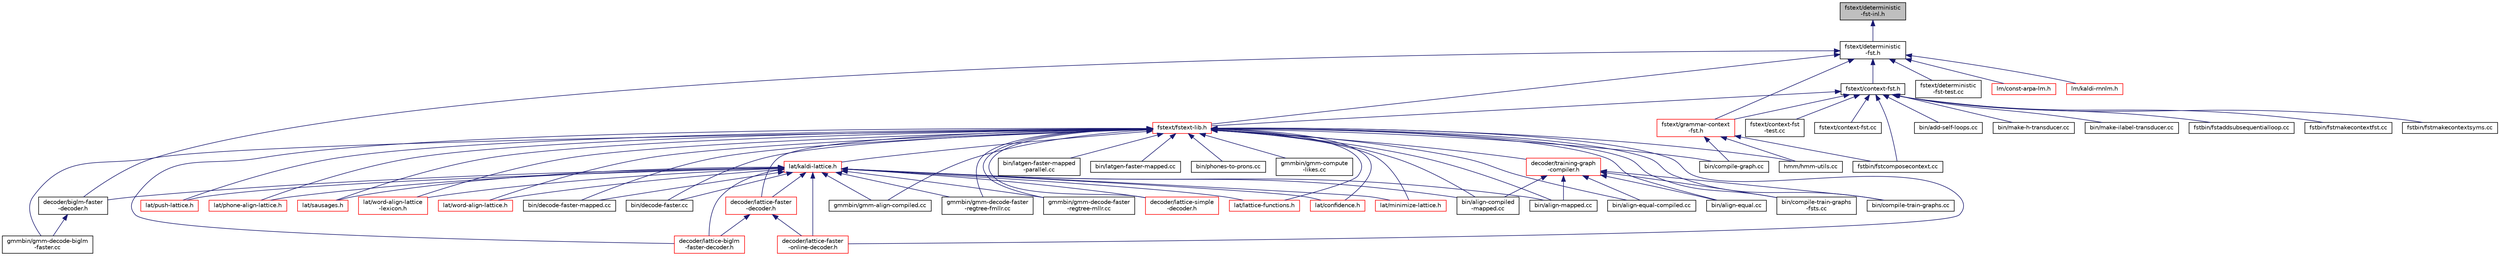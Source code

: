 digraph "fstext/deterministic-fst-inl.h"
{
  edge [fontname="Helvetica",fontsize="10",labelfontname="Helvetica",labelfontsize="10"];
  node [fontname="Helvetica",fontsize="10",shape=record];
  Node56 [label="fstext/deterministic\l-fst-inl.h",height=0.2,width=0.4,color="black", fillcolor="grey75", style="filled", fontcolor="black"];
  Node56 -> Node57 [dir="back",color="midnightblue",fontsize="10",style="solid",fontname="Helvetica"];
  Node57 [label="fstext/deterministic\l-fst.h",height=0.2,width=0.4,color="black", fillcolor="white", style="filled",URL="$deterministic-fst_8h.html"];
  Node57 -> Node58 [dir="back",color="midnightblue",fontsize="10",style="solid",fontname="Helvetica"];
  Node58 [label="fstext/context-fst.h",height=0.2,width=0.4,color="black", fillcolor="white", style="filled",URL="$context-fst_8h.html"];
  Node58 -> Node59 [dir="back",color="midnightblue",fontsize="10",style="solid",fontname="Helvetica"];
  Node59 [label="fstext/context-fst\l-test.cc",height=0.2,width=0.4,color="black", fillcolor="white", style="filled",URL="$context-fst-test_8cc.html"];
  Node58 -> Node60 [dir="back",color="midnightblue",fontsize="10",style="solid",fontname="Helvetica"];
  Node60 [label="fstext/context-fst.cc",height=0.2,width=0.4,color="black", fillcolor="white", style="filled",URL="$context-fst_8cc.html"];
  Node58 -> Node61 [dir="back",color="midnightblue",fontsize="10",style="solid",fontname="Helvetica"];
  Node61 [label="fstext/fstext-lib.h",height=0.2,width=0.4,color="red", fillcolor="white", style="filled",URL="$fstext-lib_8h.html"];
  Node61 -> Node62 [dir="back",color="midnightblue",fontsize="10",style="solid",fontname="Helvetica"];
  Node62 [label="lat/kaldi-lattice.h",height=0.2,width=0.4,color="red", fillcolor="white", style="filled",URL="$kaldi-lattice_8h.html"];
  Node62 -> Node106 [dir="back",color="midnightblue",fontsize="10",style="solid",fontname="Helvetica"];
  Node106 [label="decoder/biglm-faster\l-decoder.h",height=0.2,width=0.4,color="black", fillcolor="white", style="filled",URL="$biglm-faster-decoder_8h.html"];
  Node106 -> Node107 [dir="back",color="midnightblue",fontsize="10",style="solid",fontname="Helvetica"];
  Node107 [label="gmmbin/gmm-decode-biglm\l-faster.cc",height=0.2,width=0.4,color="black", fillcolor="white", style="filled",URL="$gmm-decode-biglm-faster_8cc.html"];
  Node62 -> Node119 [dir="back",color="midnightblue",fontsize="10",style="solid",fontname="Helvetica"];
  Node119 [label="decoder/lattice-faster\l-decoder.h",height=0.2,width=0.4,color="red", fillcolor="white", style="filled",URL="$lattice-faster-decoder_8h.html"];
  Node119 -> Node138 [dir="back",color="midnightblue",fontsize="10",style="solid",fontname="Helvetica"];
  Node138 [label="decoder/lattice-biglm\l-faster-decoder.h",height=0.2,width=0.4,color="red", fillcolor="white", style="filled",URL="$lattice-biglm-faster-decoder_8h.html"];
  Node119 -> Node141 [dir="back",color="midnightblue",fontsize="10",style="solid",fontname="Helvetica"];
  Node141 [label="decoder/lattice-faster\l-online-decoder.h",height=0.2,width=0.4,color="red", fillcolor="white", style="filled",URL="$lattice-faster-online-decoder_8h.html"];
  Node62 -> Node143 [dir="back",color="midnightblue",fontsize="10",style="solid",fontname="Helvetica"];
  Node143 [label="decoder/lattice-simple\l-decoder.h",height=0.2,width=0.4,color="red", fillcolor="white", style="filled",URL="$lattice-simple-decoder_8h.html"];
  Node62 -> Node152 [dir="back",color="midnightblue",fontsize="10",style="solid",fontname="Helvetica"];
  Node152 [label="lat/lattice-functions.h",height=0.2,width=0.4,color="red", fillcolor="white", style="filled",URL="$lattice-functions_8h.html"];
  Node62 -> Node138 [dir="back",color="midnightblue",fontsize="10",style="solid",fontname="Helvetica"];
  Node62 -> Node141 [dir="back",color="midnightblue",fontsize="10",style="solid",fontname="Helvetica"];
  Node62 -> Node207 [dir="back",color="midnightblue",fontsize="10",style="solid",fontname="Helvetica"];
  Node207 [label="lat/confidence.h",height=0.2,width=0.4,color="red", fillcolor="white", style="filled",URL="$confidence_8h.html"];
  Node62 -> Node208 [dir="back",color="midnightblue",fontsize="10",style="solid",fontname="Helvetica"];
  Node208 [label="lat/minimize-lattice.h",height=0.2,width=0.4,color="red", fillcolor="white", style="filled",URL="$minimize-lattice_8h.html"];
  Node62 -> Node212 [dir="back",color="midnightblue",fontsize="10",style="solid",fontname="Helvetica"];
  Node212 [label="lat/push-lattice.h",height=0.2,width=0.4,color="red", fillcolor="white", style="filled",URL="$push-lattice_8h.html"];
  Node62 -> Node218 [dir="back",color="midnightblue",fontsize="10",style="solid",fontname="Helvetica"];
  Node218 [label="lat/phone-align-lattice.h",height=0.2,width=0.4,color="red", fillcolor="white", style="filled",URL="$phone-align-lattice_8h.html"];
  Node62 -> Node220 [dir="back",color="midnightblue",fontsize="10",style="solid",fontname="Helvetica"];
  Node220 [label="lat/sausages.h",height=0.2,width=0.4,color="red", fillcolor="white", style="filled",URL="$sausages_8h.html"];
  Node62 -> Node223 [dir="back",color="midnightblue",fontsize="10",style="solid",fontname="Helvetica"];
  Node223 [label="lat/word-align-lattice\l-lexicon.h",height=0.2,width=0.4,color="red", fillcolor="white", style="filled",URL="$word-align-lattice-lexicon_8h.html"];
  Node62 -> Node224 [dir="back",color="midnightblue",fontsize="10",style="solid",fontname="Helvetica"];
  Node224 [label="lat/word-align-lattice.h",height=0.2,width=0.4,color="red", fillcolor="white", style="filled",URL="$word-align-lattice_8h.html"];
  Node62 -> Node81 [dir="back",color="midnightblue",fontsize="10",style="solid",fontname="Helvetica"];
  Node81 [label="bin/align-compiled\l-mapped.cc",height=0.2,width=0.4,color="black", fillcolor="white", style="filled",URL="$align-compiled-mapped_8cc.html"];
  Node62 -> Node121 [dir="back",color="midnightblue",fontsize="10",style="solid",fontname="Helvetica"];
  Node121 [label="bin/align-mapped.cc",height=0.2,width=0.4,color="black", fillcolor="white", style="filled",URL="$align-mapped_8cc.html"];
  Node62 -> Node111 [dir="back",color="midnightblue",fontsize="10",style="solid",fontname="Helvetica"];
  Node111 [label="bin/decode-faster-mapped.cc",height=0.2,width=0.4,color="black", fillcolor="white", style="filled",URL="$decode-faster-mapped_8cc.html"];
  Node62 -> Node112 [dir="back",color="midnightblue",fontsize="10",style="solid",fontname="Helvetica"];
  Node112 [label="bin/decode-faster.cc",height=0.2,width=0.4,color="black", fillcolor="white", style="filled",URL="$decode-faster_8cc.html"];
  Node62 -> Node96 [dir="back",color="midnightblue",fontsize="10",style="solid",fontname="Helvetica"];
  Node96 [label="gmmbin/gmm-align-compiled.cc",height=0.2,width=0.4,color="black", fillcolor="white", style="filled",URL="$gmm-align-compiled_8cc.html"];
  Node62 -> Node113 [dir="back",color="midnightblue",fontsize="10",style="solid",fontname="Helvetica"];
  Node113 [label="gmmbin/gmm-decode-faster\l-regtree-fmllr.cc",height=0.2,width=0.4,color="black", fillcolor="white", style="filled",URL="$gmm-decode-faster-regtree-fmllr_8cc.html"];
  Node62 -> Node114 [dir="back",color="midnightblue",fontsize="10",style="solid",fontname="Helvetica"];
  Node114 [label="gmmbin/gmm-decode-faster\l-regtree-mllr.cc",height=0.2,width=0.4,color="black", fillcolor="white", style="filled",URL="$gmm-decode-faster-regtree-mllr_8cc.html"];
  Node61 -> Node72 [dir="back",color="midnightblue",fontsize="10",style="solid",fontname="Helvetica"];
  Node72 [label="hmm/hmm-utils.cc",height=0.2,width=0.4,color="black", fillcolor="white", style="filled",URL="$hmm-utils_8cc.html"];
  Node61 -> Node119 [dir="back",color="midnightblue",fontsize="10",style="solid",fontname="Helvetica"];
  Node61 -> Node143 [dir="back",color="midnightblue",fontsize="10",style="solid",fontname="Helvetica"];
  Node61 -> Node152 [dir="back",color="midnightblue",fontsize="10",style="solid",fontname="Helvetica"];
  Node61 -> Node138 [dir="back",color="midnightblue",fontsize="10",style="solid",fontname="Helvetica"];
  Node61 -> Node141 [dir="back",color="midnightblue",fontsize="10",style="solid",fontname="Helvetica"];
  Node61 -> Node309 [dir="back",color="midnightblue",fontsize="10",style="solid",fontname="Helvetica"];
  Node309 [label="decoder/training-graph\l-compiler.h",height=0.2,width=0.4,color="red", fillcolor="white", style="filled",URL="$training-graph-compiler_8h.html"];
  Node309 -> Node81 [dir="back",color="midnightblue",fontsize="10",style="solid",fontname="Helvetica"];
  Node309 -> Node310 [dir="back",color="midnightblue",fontsize="10",style="solid",fontname="Helvetica"];
  Node310 [label="bin/align-equal-compiled.cc",height=0.2,width=0.4,color="black", fillcolor="white", style="filled",URL="$align-equal-compiled_8cc.html"];
  Node309 -> Node311 [dir="back",color="midnightblue",fontsize="10",style="solid",fontname="Helvetica"];
  Node311 [label="bin/align-equal.cc",height=0.2,width=0.4,color="black", fillcolor="white", style="filled",URL="$align-equal_8cc.html"];
  Node309 -> Node121 [dir="back",color="midnightblue",fontsize="10",style="solid",fontname="Helvetica"];
  Node309 -> Node312 [dir="back",color="midnightblue",fontsize="10",style="solid",fontname="Helvetica"];
  Node312 [label="bin/compile-train-graphs\l-fsts.cc",height=0.2,width=0.4,color="black", fillcolor="white", style="filled",URL="$compile-train-graphs-fsts_8cc.html"];
  Node309 -> Node313 [dir="back",color="midnightblue",fontsize="10",style="solid",fontname="Helvetica"];
  Node313 [label="bin/compile-train-graphs.cc",height=0.2,width=0.4,color="black", fillcolor="white", style="filled",URL="$compile-train-graphs_8cc.html"];
  Node61 -> Node207 [dir="back",color="midnightblue",fontsize="10",style="solid",fontname="Helvetica"];
  Node61 -> Node208 [dir="back",color="midnightblue",fontsize="10",style="solid",fontname="Helvetica"];
  Node61 -> Node212 [dir="back",color="midnightblue",fontsize="10",style="solid",fontname="Helvetica"];
  Node61 -> Node218 [dir="back",color="midnightblue",fontsize="10",style="solid",fontname="Helvetica"];
  Node61 -> Node220 [dir="back",color="midnightblue",fontsize="10",style="solid",fontname="Helvetica"];
  Node61 -> Node223 [dir="back",color="midnightblue",fontsize="10",style="solid",fontname="Helvetica"];
  Node61 -> Node224 [dir="back",color="midnightblue",fontsize="10",style="solid",fontname="Helvetica"];
  Node61 -> Node81 [dir="back",color="midnightblue",fontsize="10",style="solid",fontname="Helvetica"];
  Node61 -> Node310 [dir="back",color="midnightblue",fontsize="10",style="solid",fontname="Helvetica"];
  Node61 -> Node311 [dir="back",color="midnightblue",fontsize="10",style="solid",fontname="Helvetica"];
  Node61 -> Node121 [dir="back",color="midnightblue",fontsize="10",style="solid",fontname="Helvetica"];
  Node61 -> Node83 [dir="back",color="midnightblue",fontsize="10",style="solid",fontname="Helvetica"];
  Node83 [label="bin/compile-graph.cc",height=0.2,width=0.4,color="black", fillcolor="white", style="filled",URL="$compile-graph_8cc.html"];
  Node61 -> Node312 [dir="back",color="midnightblue",fontsize="10",style="solid",fontname="Helvetica"];
  Node61 -> Node313 [dir="back",color="midnightblue",fontsize="10",style="solid",fontname="Helvetica"];
  Node61 -> Node111 [dir="back",color="midnightblue",fontsize="10",style="solid",fontname="Helvetica"];
  Node61 -> Node112 [dir="back",color="midnightblue",fontsize="10",style="solid",fontname="Helvetica"];
  Node61 -> Node122 [dir="back",color="midnightblue",fontsize="10",style="solid",fontname="Helvetica"];
  Node122 [label="bin/latgen-faster-mapped\l-parallel.cc",height=0.2,width=0.4,color="black", fillcolor="white", style="filled",URL="$latgen-faster-mapped-parallel_8cc.html"];
  Node61 -> Node123 [dir="back",color="midnightblue",fontsize="10",style="solid",fontname="Helvetica"];
  Node123 [label="bin/latgen-faster-mapped.cc",height=0.2,width=0.4,color="black", fillcolor="white", style="filled",URL="$latgen-faster-mapped_8cc.html"];
  Node61 -> Node90 [dir="back",color="midnightblue",fontsize="10",style="solid",fontname="Helvetica"];
  Node90 [label="bin/phones-to-prons.cc",height=0.2,width=0.4,color="black", fillcolor="white", style="filled",URL="$phones-to-prons_8cc.html"];
  Node61 -> Node96 [dir="back",color="midnightblue",fontsize="10",style="solid",fontname="Helvetica"];
  Node61 -> Node314 [dir="back",color="midnightblue",fontsize="10",style="solid",fontname="Helvetica"];
  Node314 [label="gmmbin/gmm-compute\l-likes.cc",height=0.2,width=0.4,color="black", fillcolor="white", style="filled",URL="$gmm-compute-likes_8cc.html"];
  Node61 -> Node107 [dir="back",color="midnightblue",fontsize="10",style="solid",fontname="Helvetica"];
  Node61 -> Node113 [dir="back",color="midnightblue",fontsize="10",style="solid",fontname="Helvetica"];
  Node61 -> Node114 [dir="back",color="midnightblue",fontsize="10",style="solid",fontname="Helvetica"];
  Node58 -> Node315 [dir="back",color="midnightblue",fontsize="10",style="solid",fontname="Helvetica"];
  Node315 [label="fstext/grammar-context\l-fst.h",height=0.2,width=0.4,color="red", fillcolor="white", style="filled",URL="$grammar-context-fst_8h.html"];
  Node315 -> Node72 [dir="back",color="midnightblue",fontsize="10",style="solid",fontname="Helvetica"];
  Node315 -> Node83 [dir="back",color="midnightblue",fontsize="10",style="solid",fontname="Helvetica"];
  Node315 -> Node320 [dir="back",color="midnightblue",fontsize="10",style="solid",fontname="Helvetica"];
  Node320 [label="fstbin/fstcomposecontext.cc",height=0.2,width=0.4,color="black", fillcolor="white", style="filled",URL="$fstcomposecontext_8cc.html"];
  Node58 -> Node77 [dir="back",color="midnightblue",fontsize="10",style="solid",fontname="Helvetica"];
  Node77 [label="bin/add-self-loops.cc",height=0.2,width=0.4,color="black", fillcolor="white", style="filled",URL="$add-self-loops_8cc.html"];
  Node58 -> Node87 [dir="back",color="midnightblue",fontsize="10",style="solid",fontname="Helvetica"];
  Node87 [label="bin/make-h-transducer.cc",height=0.2,width=0.4,color="black", fillcolor="white", style="filled",URL="$make-h-transducer_8cc.html"];
  Node58 -> Node88 [dir="back",color="midnightblue",fontsize="10",style="solid",fontname="Helvetica"];
  Node88 [label="bin/make-ilabel-transducer.cc",height=0.2,width=0.4,color="black", fillcolor="white", style="filled",URL="$make-ilabel-transducer_8cc.html"];
  Node58 -> Node321 [dir="back",color="midnightblue",fontsize="10",style="solid",fontname="Helvetica"];
  Node321 [label="fstbin/fstaddsubsequentialloop.cc",height=0.2,width=0.4,color="black", fillcolor="white", style="filled",URL="$fstaddsubsequentialloop_8cc.html"];
  Node58 -> Node320 [dir="back",color="midnightblue",fontsize="10",style="solid",fontname="Helvetica"];
  Node58 -> Node322 [dir="back",color="midnightblue",fontsize="10",style="solid",fontname="Helvetica"];
  Node322 [label="fstbin/fstmakecontextfst.cc",height=0.2,width=0.4,color="black", fillcolor="white", style="filled",URL="$fstmakecontextfst_8cc.html"];
  Node58 -> Node323 [dir="back",color="midnightblue",fontsize="10",style="solid",fontname="Helvetica"];
  Node323 [label="fstbin/fstmakecontextsyms.cc",height=0.2,width=0.4,color="black", fillcolor="white", style="filled",URL="$fstmakecontextsyms_8cc.html"];
  Node57 -> Node324 [dir="back",color="midnightblue",fontsize="10",style="solid",fontname="Helvetica"];
  Node324 [label="fstext/deterministic\l-fst-test.cc",height=0.2,width=0.4,color="black", fillcolor="white", style="filled",URL="$deterministic-fst-test_8cc.html"];
  Node57 -> Node61 [dir="back",color="midnightblue",fontsize="10",style="solid",fontname="Helvetica"];
  Node57 -> Node315 [dir="back",color="midnightblue",fontsize="10",style="solid",fontname="Helvetica"];
  Node57 -> Node325 [dir="back",color="midnightblue",fontsize="10",style="solid",fontname="Helvetica"];
  Node325 [label="lm/const-arpa-lm.h",height=0.2,width=0.4,color="red", fillcolor="white", style="filled",URL="$const-arpa-lm_8h.html"];
  Node57 -> Node327 [dir="back",color="midnightblue",fontsize="10",style="solid",fontname="Helvetica"];
  Node327 [label="lm/kaldi-rnnlm.h",height=0.2,width=0.4,color="red", fillcolor="white", style="filled",URL="$kaldi-rnnlm_8h.html"];
  Node57 -> Node106 [dir="back",color="midnightblue",fontsize="10",style="solid",fontname="Helvetica"];
}
